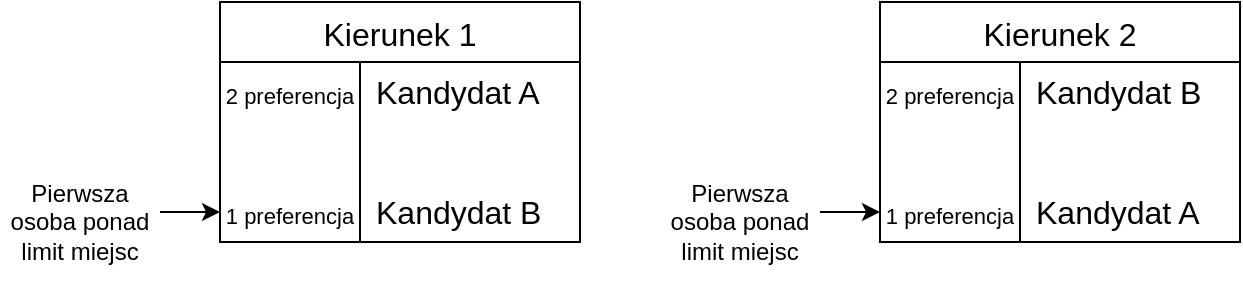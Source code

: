 <mxfile version="22.1.18" type="device">
  <diagram name="Page-1" id="yJg1RCpf2dcKaLlAALri">
    <mxGraphModel dx="1808" dy="626" grid="1" gridSize="10" guides="1" tooltips="1" connect="1" arrows="1" fold="1" page="1" pageScale="1" pageWidth="827" pageHeight="1169" math="0" shadow="0">
      <root>
        <mxCell id="0" />
        <mxCell id="1" parent="0" />
        <mxCell id="uZR4xmGE3PbE84iwXI2c-5" value="Kierunek 1" style="shape=table;startSize=30;container=1;collapsible=0;childLayout=tableLayout;fixedRows=1;rowLines=0;fontStyle=0;strokeColor=default;fontSize=16;" vertex="1" parent="1">
          <mxGeometry x="80" y="40" width="180" height="120" as="geometry" />
        </mxCell>
        <mxCell id="uZR4xmGE3PbE84iwXI2c-6" value="" style="shape=tableRow;horizontal=0;startSize=0;swimlaneHead=0;swimlaneBody=0;top=0;left=0;bottom=0;right=0;collapsible=0;dropTarget=0;fillColor=none;points=[[0,0.5],[1,0.5]];portConstraint=eastwest;strokeColor=inherit;fontSize=16;" vertex="1" parent="uZR4xmGE3PbE84iwXI2c-5">
          <mxGeometry y="30" width="180" height="30" as="geometry" />
        </mxCell>
        <mxCell id="uZR4xmGE3PbE84iwXI2c-7" value="&lt;font style=&quot;font-size: 11px;&quot;&gt;2 preferencja&lt;/font&gt;" style="shape=partialRectangle;html=1;whiteSpace=wrap;connectable=0;fillColor=none;top=0;left=0;bottom=0;right=0;overflow=hidden;pointerEvents=1;strokeColor=inherit;fontSize=16;" vertex="1" parent="uZR4xmGE3PbE84iwXI2c-6">
          <mxGeometry width="70" height="30" as="geometry">
            <mxRectangle width="70" height="30" as="alternateBounds" />
          </mxGeometry>
        </mxCell>
        <mxCell id="uZR4xmGE3PbE84iwXI2c-8" value="Kandydat A" style="shape=partialRectangle;html=1;whiteSpace=wrap;connectable=0;fillColor=none;top=0;left=0;bottom=0;right=0;align=left;spacingLeft=6;overflow=hidden;strokeColor=inherit;fontSize=16;" vertex="1" parent="uZR4xmGE3PbE84iwXI2c-6">
          <mxGeometry x="70" width="110" height="30" as="geometry">
            <mxRectangle width="110" height="30" as="alternateBounds" />
          </mxGeometry>
        </mxCell>
        <mxCell id="uZR4xmGE3PbE84iwXI2c-9" value="" style="shape=tableRow;horizontal=0;startSize=0;swimlaneHead=0;swimlaneBody=0;top=0;left=0;bottom=0;right=0;collapsible=0;dropTarget=0;fillColor=none;points=[[0,0.5],[1,0.5]];portConstraint=eastwest;strokeColor=inherit;fontSize=16;" vertex="1" parent="uZR4xmGE3PbE84iwXI2c-5">
          <mxGeometry y="60" width="180" height="30" as="geometry" />
        </mxCell>
        <mxCell id="uZR4xmGE3PbE84iwXI2c-10" value="" style="shape=partialRectangle;html=1;whiteSpace=wrap;connectable=0;fillColor=none;top=0;left=0;bottom=0;right=0;overflow=hidden;strokeColor=inherit;fontSize=16;" vertex="1" parent="uZR4xmGE3PbE84iwXI2c-9">
          <mxGeometry width="70" height="30" as="geometry">
            <mxRectangle width="70" height="30" as="alternateBounds" />
          </mxGeometry>
        </mxCell>
        <mxCell id="uZR4xmGE3PbE84iwXI2c-11" value="" style="shape=partialRectangle;html=1;whiteSpace=wrap;connectable=0;fillColor=none;top=0;left=0;bottom=0;right=0;align=left;spacingLeft=6;overflow=hidden;strokeColor=inherit;fontSize=16;" vertex="1" parent="uZR4xmGE3PbE84iwXI2c-9">
          <mxGeometry x="70" width="110" height="30" as="geometry">
            <mxRectangle width="110" height="30" as="alternateBounds" />
          </mxGeometry>
        </mxCell>
        <mxCell id="uZR4xmGE3PbE84iwXI2c-12" value="" style="shape=tableRow;horizontal=0;startSize=0;swimlaneHead=0;swimlaneBody=0;top=0;left=0;bottom=0;right=0;collapsible=0;dropTarget=0;fillColor=none;points=[[0,0.5],[1,0.5]];portConstraint=eastwest;strokeColor=inherit;fontSize=16;" vertex="1" parent="uZR4xmGE3PbE84iwXI2c-5">
          <mxGeometry y="90" width="180" height="30" as="geometry" />
        </mxCell>
        <mxCell id="uZR4xmGE3PbE84iwXI2c-13" value="&lt;font style=&quot;font-size: 11px;&quot;&gt;1 preferencja&lt;/font&gt;" style="shape=partialRectangle;html=1;whiteSpace=wrap;connectable=0;fillColor=none;top=0;left=0;bottom=0;right=0;overflow=hidden;strokeColor=inherit;fontSize=16;" vertex="1" parent="uZR4xmGE3PbE84iwXI2c-12">
          <mxGeometry width="70" height="30" as="geometry">
            <mxRectangle width="70" height="30" as="alternateBounds" />
          </mxGeometry>
        </mxCell>
        <mxCell id="uZR4xmGE3PbE84iwXI2c-14" value="Kandydat B" style="shape=partialRectangle;html=1;whiteSpace=wrap;connectable=0;fillColor=none;top=0;left=0;bottom=0;right=0;align=left;spacingLeft=6;overflow=hidden;strokeColor=inherit;fontSize=16;" vertex="1" parent="uZR4xmGE3PbE84iwXI2c-12">
          <mxGeometry x="70" width="110" height="30" as="geometry">
            <mxRectangle width="110" height="30" as="alternateBounds" />
          </mxGeometry>
        </mxCell>
        <mxCell id="uZR4xmGE3PbE84iwXI2c-16" value="" style="shape=image;html=1;verticalAlign=top;verticalLabelPosition=bottom;labelBackgroundColor=#ffffff;imageAspect=0;aspect=fixed;image=https://cdn0.iconfinder.com/data/icons/evericons-24px-vol-1/24/more-vertical-128.png" vertex="1" parent="1">
          <mxGeometry x="155" y="100" width="30" height="30" as="geometry" />
        </mxCell>
        <mxCell id="uZR4xmGE3PbE84iwXI2c-44" value="" style="endArrow=classic;html=1;rounded=0;entryX=0;entryY=0.5;entryDx=0;entryDy=0;" edge="1" parent="1" target="uZR4xmGE3PbE84iwXI2c-12">
          <mxGeometry width="50" height="50" relative="1" as="geometry">
            <mxPoint x="50" y="145" as="sourcePoint" />
            <mxPoint x="60" y="140" as="targetPoint" />
          </mxGeometry>
        </mxCell>
        <UserObject label="Pierwsza osoba ponad limit miejsc" placeholders="1" name="Variable" id="uZR4xmGE3PbE84iwXI2c-46">
          <mxCell style="text;html=1;strokeColor=none;fillColor=none;align=center;verticalAlign=middle;whiteSpace=wrap;overflow=hidden;" vertex="1" parent="1">
            <mxGeometry x="-30" y="120" width="80" height="60" as="geometry" />
          </mxCell>
        </UserObject>
        <mxCell id="uZR4xmGE3PbE84iwXI2c-47" value="Kierunek 2" style="shape=table;startSize=30;container=1;collapsible=0;childLayout=tableLayout;fixedRows=1;rowLines=0;fontStyle=0;strokeColor=default;fontSize=16;" vertex="1" parent="1">
          <mxGeometry x="410" y="40" width="180" height="120" as="geometry" />
        </mxCell>
        <mxCell id="uZR4xmGE3PbE84iwXI2c-48" value="" style="shape=tableRow;horizontal=0;startSize=0;swimlaneHead=0;swimlaneBody=0;top=0;left=0;bottom=0;right=0;collapsible=0;dropTarget=0;fillColor=none;points=[[0,0.5],[1,0.5]];portConstraint=eastwest;strokeColor=inherit;fontSize=16;" vertex="1" parent="uZR4xmGE3PbE84iwXI2c-47">
          <mxGeometry y="30" width="180" height="30" as="geometry" />
        </mxCell>
        <mxCell id="uZR4xmGE3PbE84iwXI2c-49" value="&lt;font style=&quot;font-size: 11px;&quot;&gt;2 preferencja&lt;/font&gt;" style="shape=partialRectangle;html=1;whiteSpace=wrap;connectable=0;fillColor=none;top=0;left=0;bottom=0;right=0;overflow=hidden;pointerEvents=1;strokeColor=inherit;fontSize=16;" vertex="1" parent="uZR4xmGE3PbE84iwXI2c-48">
          <mxGeometry width="70" height="30" as="geometry">
            <mxRectangle width="70" height="30" as="alternateBounds" />
          </mxGeometry>
        </mxCell>
        <mxCell id="uZR4xmGE3PbE84iwXI2c-50" value="Kandydat B" style="shape=partialRectangle;html=1;whiteSpace=wrap;connectable=0;fillColor=none;top=0;left=0;bottom=0;right=0;align=left;spacingLeft=6;overflow=hidden;strokeColor=inherit;fontSize=16;" vertex="1" parent="uZR4xmGE3PbE84iwXI2c-48">
          <mxGeometry x="70" width="110" height="30" as="geometry">
            <mxRectangle width="110" height="30" as="alternateBounds" />
          </mxGeometry>
        </mxCell>
        <mxCell id="uZR4xmGE3PbE84iwXI2c-51" value="" style="shape=tableRow;horizontal=0;startSize=0;swimlaneHead=0;swimlaneBody=0;top=0;left=0;bottom=0;right=0;collapsible=0;dropTarget=0;fillColor=none;points=[[0,0.5],[1,0.5]];portConstraint=eastwest;strokeColor=inherit;fontSize=16;" vertex="1" parent="uZR4xmGE3PbE84iwXI2c-47">
          <mxGeometry y="60" width="180" height="30" as="geometry" />
        </mxCell>
        <mxCell id="uZR4xmGE3PbE84iwXI2c-52" value="" style="shape=partialRectangle;html=1;whiteSpace=wrap;connectable=0;fillColor=none;top=0;left=0;bottom=0;right=0;overflow=hidden;strokeColor=inherit;fontSize=16;" vertex="1" parent="uZR4xmGE3PbE84iwXI2c-51">
          <mxGeometry width="70" height="30" as="geometry">
            <mxRectangle width="70" height="30" as="alternateBounds" />
          </mxGeometry>
        </mxCell>
        <mxCell id="uZR4xmGE3PbE84iwXI2c-53" value="" style="shape=partialRectangle;html=1;whiteSpace=wrap;connectable=0;fillColor=none;top=0;left=0;bottom=0;right=0;align=left;spacingLeft=6;overflow=hidden;strokeColor=inherit;fontSize=16;" vertex="1" parent="uZR4xmGE3PbE84iwXI2c-51">
          <mxGeometry x="70" width="110" height="30" as="geometry">
            <mxRectangle width="110" height="30" as="alternateBounds" />
          </mxGeometry>
        </mxCell>
        <mxCell id="uZR4xmGE3PbE84iwXI2c-54" value="" style="shape=tableRow;horizontal=0;startSize=0;swimlaneHead=0;swimlaneBody=0;top=0;left=0;bottom=0;right=0;collapsible=0;dropTarget=0;fillColor=none;points=[[0,0.5],[1,0.5]];portConstraint=eastwest;strokeColor=inherit;fontSize=16;" vertex="1" parent="uZR4xmGE3PbE84iwXI2c-47">
          <mxGeometry y="90" width="180" height="30" as="geometry" />
        </mxCell>
        <mxCell id="uZR4xmGE3PbE84iwXI2c-55" value="&lt;font style=&quot;font-size: 11px;&quot;&gt;1 preferencja&lt;/font&gt;" style="shape=partialRectangle;html=1;whiteSpace=wrap;connectable=0;fillColor=none;top=0;left=0;bottom=0;right=0;overflow=hidden;strokeColor=inherit;fontSize=16;" vertex="1" parent="uZR4xmGE3PbE84iwXI2c-54">
          <mxGeometry width="70" height="30" as="geometry">
            <mxRectangle width="70" height="30" as="alternateBounds" />
          </mxGeometry>
        </mxCell>
        <mxCell id="uZR4xmGE3PbE84iwXI2c-56" value="Kandydat A" style="shape=partialRectangle;html=1;whiteSpace=wrap;connectable=0;fillColor=none;top=0;left=0;bottom=0;right=0;align=left;spacingLeft=6;overflow=hidden;strokeColor=inherit;fontSize=16;" vertex="1" parent="uZR4xmGE3PbE84iwXI2c-54">
          <mxGeometry x="70" width="110" height="30" as="geometry">
            <mxRectangle width="110" height="30" as="alternateBounds" />
          </mxGeometry>
        </mxCell>
        <mxCell id="uZR4xmGE3PbE84iwXI2c-57" value="" style="shape=image;html=1;verticalAlign=top;verticalLabelPosition=bottom;labelBackgroundColor=#ffffff;imageAspect=0;aspect=fixed;image=https://cdn0.iconfinder.com/data/icons/evericons-24px-vol-1/24/more-vertical-128.png" vertex="1" parent="1">
          <mxGeometry x="485" y="100" width="30" height="30" as="geometry" />
        </mxCell>
        <mxCell id="uZR4xmGE3PbE84iwXI2c-58" value="" style="endArrow=classic;html=1;rounded=0;entryX=0;entryY=0.5;entryDx=0;entryDy=0;" edge="1" parent="1" target="uZR4xmGE3PbE84iwXI2c-54">
          <mxGeometry width="50" height="50" relative="1" as="geometry">
            <mxPoint x="380" y="145" as="sourcePoint" />
            <mxPoint x="390" y="140" as="targetPoint" />
          </mxGeometry>
        </mxCell>
        <UserObject label="Pierwsza osoba ponad limit miejsc" placeholders="1" name="Variable" id="uZR4xmGE3PbE84iwXI2c-59">
          <mxCell style="text;html=1;strokeColor=none;fillColor=none;align=center;verticalAlign=middle;whiteSpace=wrap;overflow=hidden;" vertex="1" parent="1">
            <mxGeometry x="300" y="120" width="80" height="60" as="geometry" />
          </mxCell>
        </UserObject>
      </root>
    </mxGraphModel>
  </diagram>
</mxfile>
